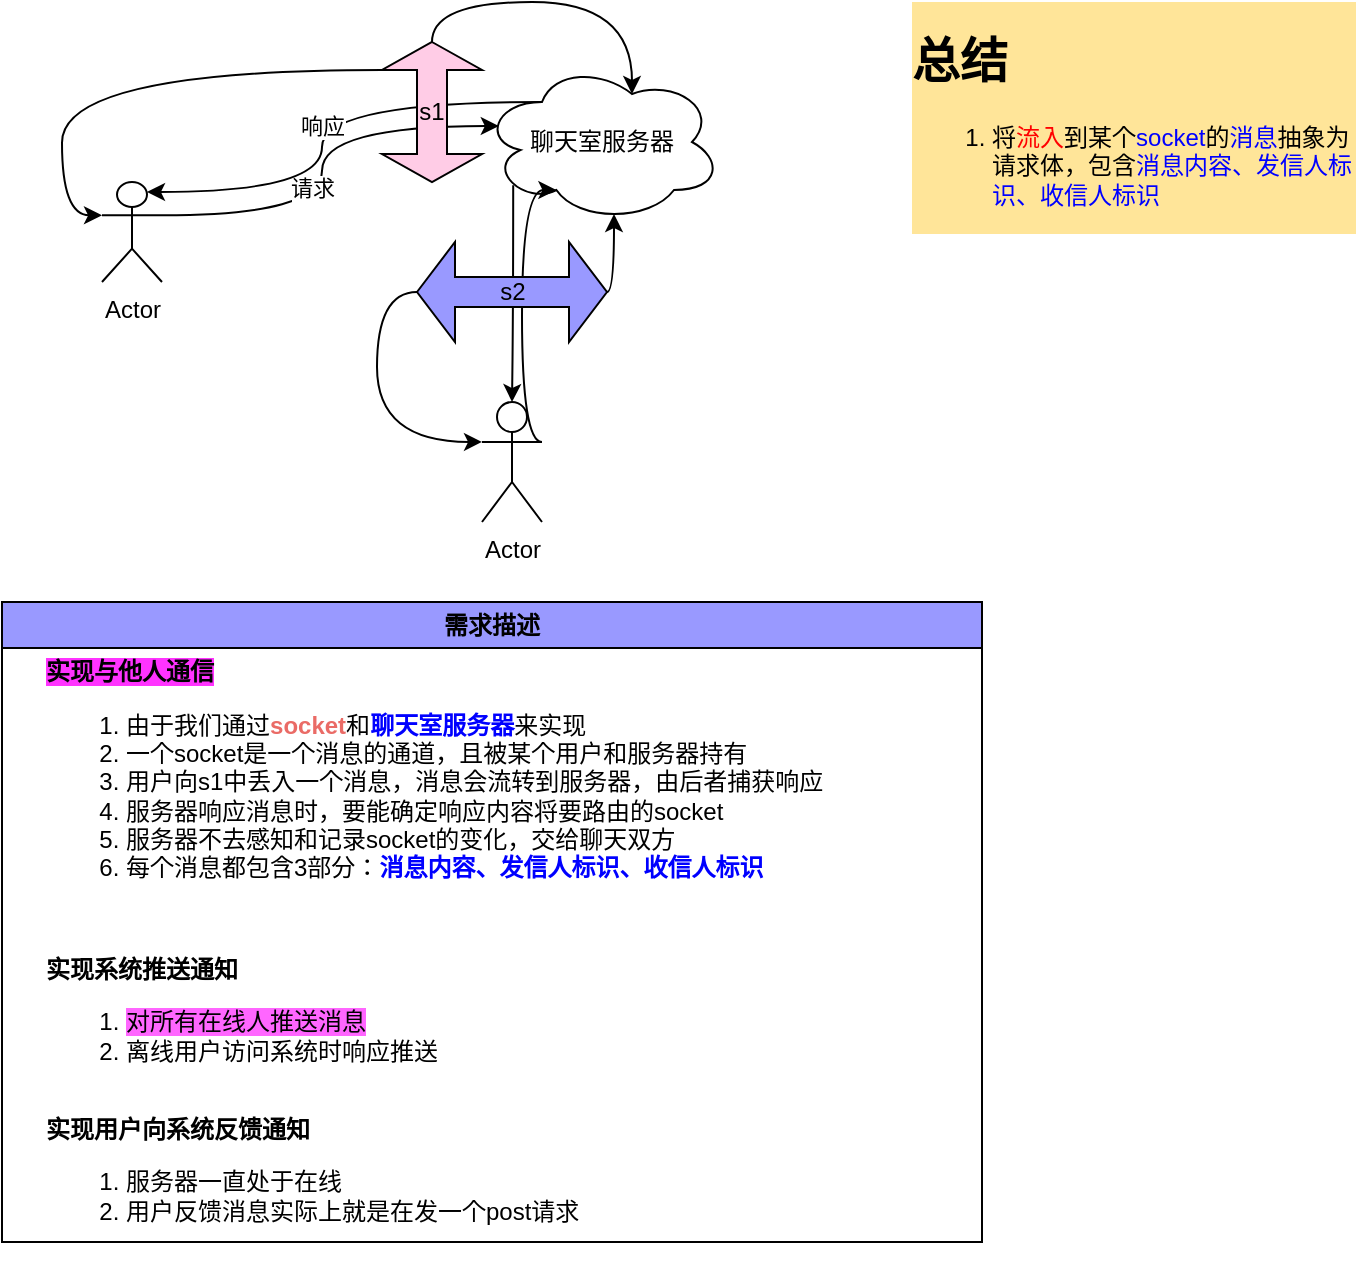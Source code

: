 <mxfile version="20.6.0" type="github">
  <diagram id="fRIpAdz6N3vAGDX00ZCz" name="第 1 页">
    <mxGraphModel dx="1422" dy="754" grid="1" gridSize="10" guides="1" tooltips="1" connect="1" arrows="1" fold="1" page="1" pageScale="1" pageWidth="827" pageHeight="1169" math="0" shadow="0">
      <root>
        <mxCell id="0" />
        <mxCell id="1" parent="0" />
        <mxCell id="U0PzUDMDkCqBNm40wLVW-11" style="edgeStyle=orthogonalEdgeStyle;curved=1;orthogonalLoop=1;jettySize=auto;html=1;exitX=1;exitY=0.333;exitDx=0;exitDy=0;exitPerimeter=0;entryX=0.07;entryY=0.4;entryDx=0;entryDy=0;entryPerimeter=0;" parent="1" source="U0PzUDMDkCqBNm40wLVW-1" target="U0PzUDMDkCqBNm40wLVW-2" edge="1">
          <mxGeometry relative="1" as="geometry" />
        </mxCell>
        <mxCell id="U0PzUDMDkCqBNm40wLVW-23" value="请求" style="edgeLabel;html=1;align=center;verticalAlign=middle;resizable=0;points=[];" parent="U0PzUDMDkCqBNm40wLVW-11" vertex="1" connectable="0">
          <mxGeometry x="-0.124" y="5" relative="1" as="geometry">
            <mxPoint as="offset" />
          </mxGeometry>
        </mxCell>
        <mxCell id="U0PzUDMDkCqBNm40wLVW-1" value="Actor" style="shape=umlActor;verticalLabelPosition=bottom;verticalAlign=top;html=1;outlineConnect=0;" parent="1" vertex="1">
          <mxGeometry x="120" y="190" width="30" height="50" as="geometry" />
        </mxCell>
        <mxCell id="U0PzUDMDkCqBNm40wLVW-7" value="响应" style="edgeStyle=orthogonalEdgeStyle;curved=1;orthogonalLoop=1;jettySize=auto;html=1;exitX=0.25;exitY=0.25;exitDx=0;exitDy=0;exitPerimeter=0;entryX=0.75;entryY=0.1;entryDx=0;entryDy=0;entryPerimeter=0;startArrow=none;" parent="1" source="U0PzUDMDkCqBNm40wLVW-2" target="U0PzUDMDkCqBNm40wLVW-1" edge="1">
          <mxGeometry relative="1" as="geometry" />
        </mxCell>
        <mxCell id="U0PzUDMDkCqBNm40wLVW-10" style="edgeStyle=orthogonalEdgeStyle;curved=1;orthogonalLoop=1;jettySize=auto;html=1;exitX=0.13;exitY=0.77;exitDx=0;exitDy=0;exitPerimeter=0;" parent="1" source="U0PzUDMDkCqBNm40wLVW-2" target="U0PzUDMDkCqBNm40wLVW-3" edge="1">
          <mxGeometry relative="1" as="geometry" />
        </mxCell>
        <mxCell id="U0PzUDMDkCqBNm40wLVW-2" value="聊天室服务器" style="ellipse;shape=cloud;whiteSpace=wrap;html=1;" parent="1" vertex="1">
          <mxGeometry x="310" y="130" width="120" height="80" as="geometry" />
        </mxCell>
        <mxCell id="U0PzUDMDkCqBNm40wLVW-6" style="edgeStyle=orthogonalEdgeStyle;curved=1;orthogonalLoop=1;jettySize=auto;html=1;exitX=1;exitY=0.333;exitDx=0;exitDy=0;exitPerimeter=0;entryX=0.31;entryY=0.8;entryDx=0;entryDy=0;entryPerimeter=0;" parent="1" source="U0PzUDMDkCqBNm40wLVW-3" target="U0PzUDMDkCqBNm40wLVW-2" edge="1">
          <mxGeometry relative="1" as="geometry">
            <Array as="points">
              <mxPoint x="330" y="320" />
              <mxPoint x="330" y="194" />
            </Array>
          </mxGeometry>
        </mxCell>
        <mxCell id="U0PzUDMDkCqBNm40wLVW-3" value="Actor" style="shape=umlActor;verticalLabelPosition=bottom;verticalAlign=top;html=1;outlineConnect=0;" parent="1" vertex="1">
          <mxGeometry x="310" y="300" width="30" height="60" as="geometry" />
        </mxCell>
        <mxCell id="U0PzUDMDkCqBNm40wLVW-24" style="edgeStyle=orthogonalEdgeStyle;curved=1;orthogonalLoop=1;jettySize=auto;html=1;exitX=0;exitY=0.5;exitDx=0;exitDy=0;exitPerimeter=0;entryX=0.625;entryY=0.2;entryDx=0;entryDy=0;entryPerimeter=0;" parent="1" source="U0PzUDMDkCqBNm40wLVW-18" target="U0PzUDMDkCqBNm40wLVW-2" edge="1">
          <mxGeometry relative="1" as="geometry" />
        </mxCell>
        <mxCell id="U0PzUDMDkCqBNm40wLVW-28" style="edgeStyle=orthogonalEdgeStyle;curved=1;orthogonalLoop=1;jettySize=auto;html=1;exitX=0;exitY=0;exitDx=14;exitDy=50;exitPerimeter=0;entryX=0;entryY=0.333;entryDx=0;entryDy=0;entryPerimeter=0;" parent="1" source="U0PzUDMDkCqBNm40wLVW-18" target="U0PzUDMDkCqBNm40wLVW-1" edge="1">
          <mxGeometry relative="1" as="geometry" />
        </mxCell>
        <mxCell id="U0PzUDMDkCqBNm40wLVW-18" value="s1" style="shape=doubleArrow;direction=south;whiteSpace=wrap;html=1;fillColor=#FFCCE6;" parent="1" vertex="1">
          <mxGeometry x="260" y="120" width="50" height="70" as="geometry" />
        </mxCell>
        <mxCell id="U0PzUDMDkCqBNm40wLVW-25" style="edgeStyle=orthogonalEdgeStyle;curved=1;orthogonalLoop=1;jettySize=auto;html=1;exitX=1;exitY=0.5;exitDx=0;exitDy=0;exitPerimeter=0;entryX=0.55;entryY=0.95;entryDx=0;entryDy=0;entryPerimeter=0;" parent="1" source="U0PzUDMDkCqBNm40wLVW-22" target="U0PzUDMDkCqBNm40wLVW-2" edge="1">
          <mxGeometry relative="1" as="geometry" />
        </mxCell>
        <mxCell id="U0PzUDMDkCqBNm40wLVW-27" style="edgeStyle=orthogonalEdgeStyle;curved=1;orthogonalLoop=1;jettySize=auto;html=1;exitX=0;exitY=0.5;exitDx=0;exitDy=0;exitPerimeter=0;entryX=0;entryY=0.333;entryDx=0;entryDy=0;entryPerimeter=0;" parent="1" source="U0PzUDMDkCqBNm40wLVW-22" target="U0PzUDMDkCqBNm40wLVW-3" edge="1">
          <mxGeometry relative="1" as="geometry" />
        </mxCell>
        <mxCell id="U0PzUDMDkCqBNm40wLVW-22" value="s2" style="shape=doubleArrow;whiteSpace=wrap;html=1;fillColor=#9999FF;" parent="1" vertex="1">
          <mxGeometry x="277.5" y="220" width="95" height="50" as="geometry" />
        </mxCell>
        <mxCell id="U0PzUDMDkCqBNm40wLVW-29" value="需求描述" style="swimlane;whiteSpace=wrap;html=1;fillColor=#9999FF;" parent="1" vertex="1">
          <mxGeometry x="70" y="400" width="490" height="320" as="geometry">
            <mxRectangle x="70" y="400" width="90" height="30" as="alternateBounds" />
          </mxGeometry>
        </mxCell>
        <mxCell id="U0PzUDMDkCqBNm40wLVW-31" value="&lt;b style=&quot;background-color: rgb(255, 51, 255);&quot;&gt;实现与他人通信&lt;/b&gt;&lt;br&gt;&lt;ol&gt;&lt;li&gt;&lt;span style=&quot;background-color: initial;&quot;&gt;由于我们通过&lt;b&gt;&lt;font color=&quot;#ea6b66&quot;&gt;socket&lt;/font&gt;&lt;/b&gt;和&lt;font color=&quot;#0000ff&quot;&gt;&lt;b&gt;聊天室服务器&lt;/b&gt;&lt;/font&gt;来实现&lt;/span&gt;&lt;/li&gt;&lt;li&gt;&lt;span style=&quot;background-color: initial;&quot;&gt;一个socket是一个消息的通道，且被某个用户和服务器持有&lt;/span&gt;&lt;/li&gt;&lt;li&gt;&lt;span style=&quot;background-color: initial;&quot;&gt;用户向s1中丢入一个消息，消息会流转到服务器，由后者捕获响应&lt;/span&gt;&lt;/li&gt;&lt;li&gt;&lt;span style=&quot;background-color: initial;&quot;&gt;服务器响应消息时，要能确定响应内容将要路由的socket&lt;/span&gt;&lt;/li&gt;&lt;li&gt;&lt;span style=&quot;background-color: initial;&quot;&gt;服务器不去感知和记录socket的变化，交给聊天双方&lt;/span&gt;&lt;/li&gt;&lt;li&gt;&lt;span style=&quot;background-color: initial;&quot;&gt;每个消息都包含3部分：&lt;b&gt;&lt;font color=&quot;#0000ff&quot;&gt;消息内容、发信人标识、收信人标识&lt;/font&gt;&lt;/b&gt;&lt;/span&gt;&lt;/li&gt;&lt;/ol&gt;" style="text;html=1;align=left;verticalAlign=middle;resizable=0;points=[];autosize=1;strokeColor=none;fillColor=none;" parent="U0PzUDMDkCqBNm40wLVW-29" vertex="1">
          <mxGeometry x="20" y="20" width="410" height="140" as="geometry" />
        </mxCell>
        <mxCell id="U0PzUDMDkCqBNm40wLVW-33" value="&lt;b style=&quot;background-color: initial; color: rgb(0, 0, 255); text-align: center;&quot;&gt;&lt;font color=&quot;#000000&quot;&gt;实现系统推送通知&lt;/font&gt;&lt;/b&gt;&lt;br&gt;&lt;ol&gt;&lt;li&gt;&lt;span style=&quot;background-color: rgb(255, 102, 255);&quot;&gt;对所有在线人推送消息&lt;/span&gt;&lt;/li&gt;&lt;li&gt;离线用户访问系统时响应推送&lt;/li&gt;&lt;/ol&gt;" style="text;html=1;align=left;verticalAlign=middle;resizable=0;points=[];autosize=1;strokeColor=none;fillColor=none;fontColor=#000000;" parent="U0PzUDMDkCqBNm40wLVW-29" vertex="1">
          <mxGeometry x="20" y="170" width="220" height="80" as="geometry" />
        </mxCell>
        <mxCell id="U0PzUDMDkCqBNm40wLVW-34" value="&lt;b style=&quot;background-color: initial; color: rgb(0, 0, 255); text-align: center;&quot;&gt;&lt;font color=&quot;#000000&quot;&gt;实现用户向系统反馈通知&lt;/font&gt;&lt;/b&gt;&lt;br&gt;&lt;ol&gt;&lt;li&gt;服务器一直处于在线&lt;/li&gt;&lt;li&gt;用户反馈消息实际上就是在发一个post请求&lt;/li&gt;&lt;/ol&gt;" style="text;html=1;align=left;verticalAlign=middle;resizable=0;points=[];autosize=1;strokeColor=none;fillColor=none;fontColor=#000000;" parent="U0PzUDMDkCqBNm40wLVW-29" vertex="1">
          <mxGeometry x="20" y="250" width="290" height="80" as="geometry" />
        </mxCell>
        <mxCell id="U0PzUDMDkCqBNm40wLVW-35" value="&lt;h1&gt;总结&lt;/h1&gt;&lt;div&gt;&lt;ol&gt;&lt;li&gt;将&lt;font color=&quot;#ff0000&quot;&gt;流入&lt;/font&gt;到某个&lt;font color=&quot;#0000ff&quot;&gt;socket&lt;/font&gt;的&lt;font color=&quot;#0000ff&quot;&gt;消息&lt;/font&gt;抽象为请求体，包含&lt;font color=&quot;#0000ff&quot;&gt;消息内容、发信人标识、收信人标识&lt;/font&gt;&lt;/li&gt;&lt;/ol&gt;&lt;/div&gt;" style="text;html=1;strokeColor=none;fillColor=none;spacing=5;spacingTop=-20;whiteSpace=wrap;overflow=hidden;rounded=1;labelBackgroundColor=#FFE599;fontColor=#000000;glass=1;" parent="1" vertex="1">
          <mxGeometry x="520" y="110" width="230" height="110" as="geometry" />
        </mxCell>
      </root>
    </mxGraphModel>
  </diagram>
</mxfile>
